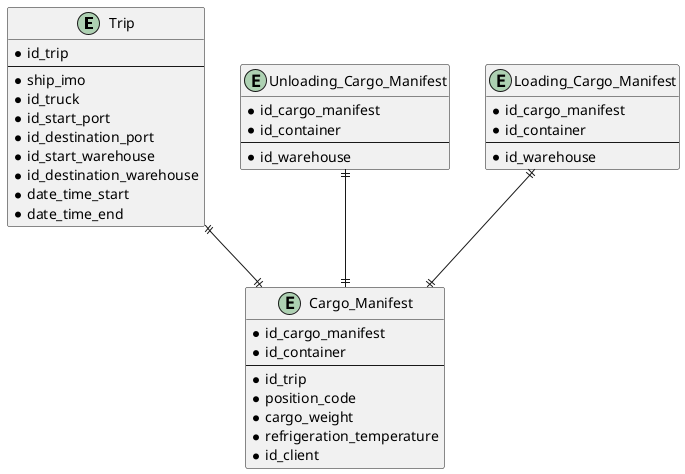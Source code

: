 @startuml
'https://plantuml.com/class-diagram

entity Trip {
* id_trip
--
* ship_imo
* id_truck
* id_start_port
* id_destination_port
* id_start_warehouse
* id_destination_warehouse
* date_time_start
* date_time_end
}

entity Cargo_Manifest {
* id_cargo_manifest
* id_container
--
* id_trip
* position_code
* cargo_weight
* refrigeration_temperature
* id_client
}

entity Unloading_Cargo_Manifest {
* id_cargo_manifest
* id_container
--
* id_warehouse
}

entity Loading_Cargo_Manifest {
* id_cargo_manifest
* id_container
--
* id_warehouse
}

Trip ||--|| Cargo_Manifest

Unloading_Cargo_Manifest ||--|| Cargo_Manifest
Loading_Cargo_Manifest ||--|| Cargo_Manifest

@enduml